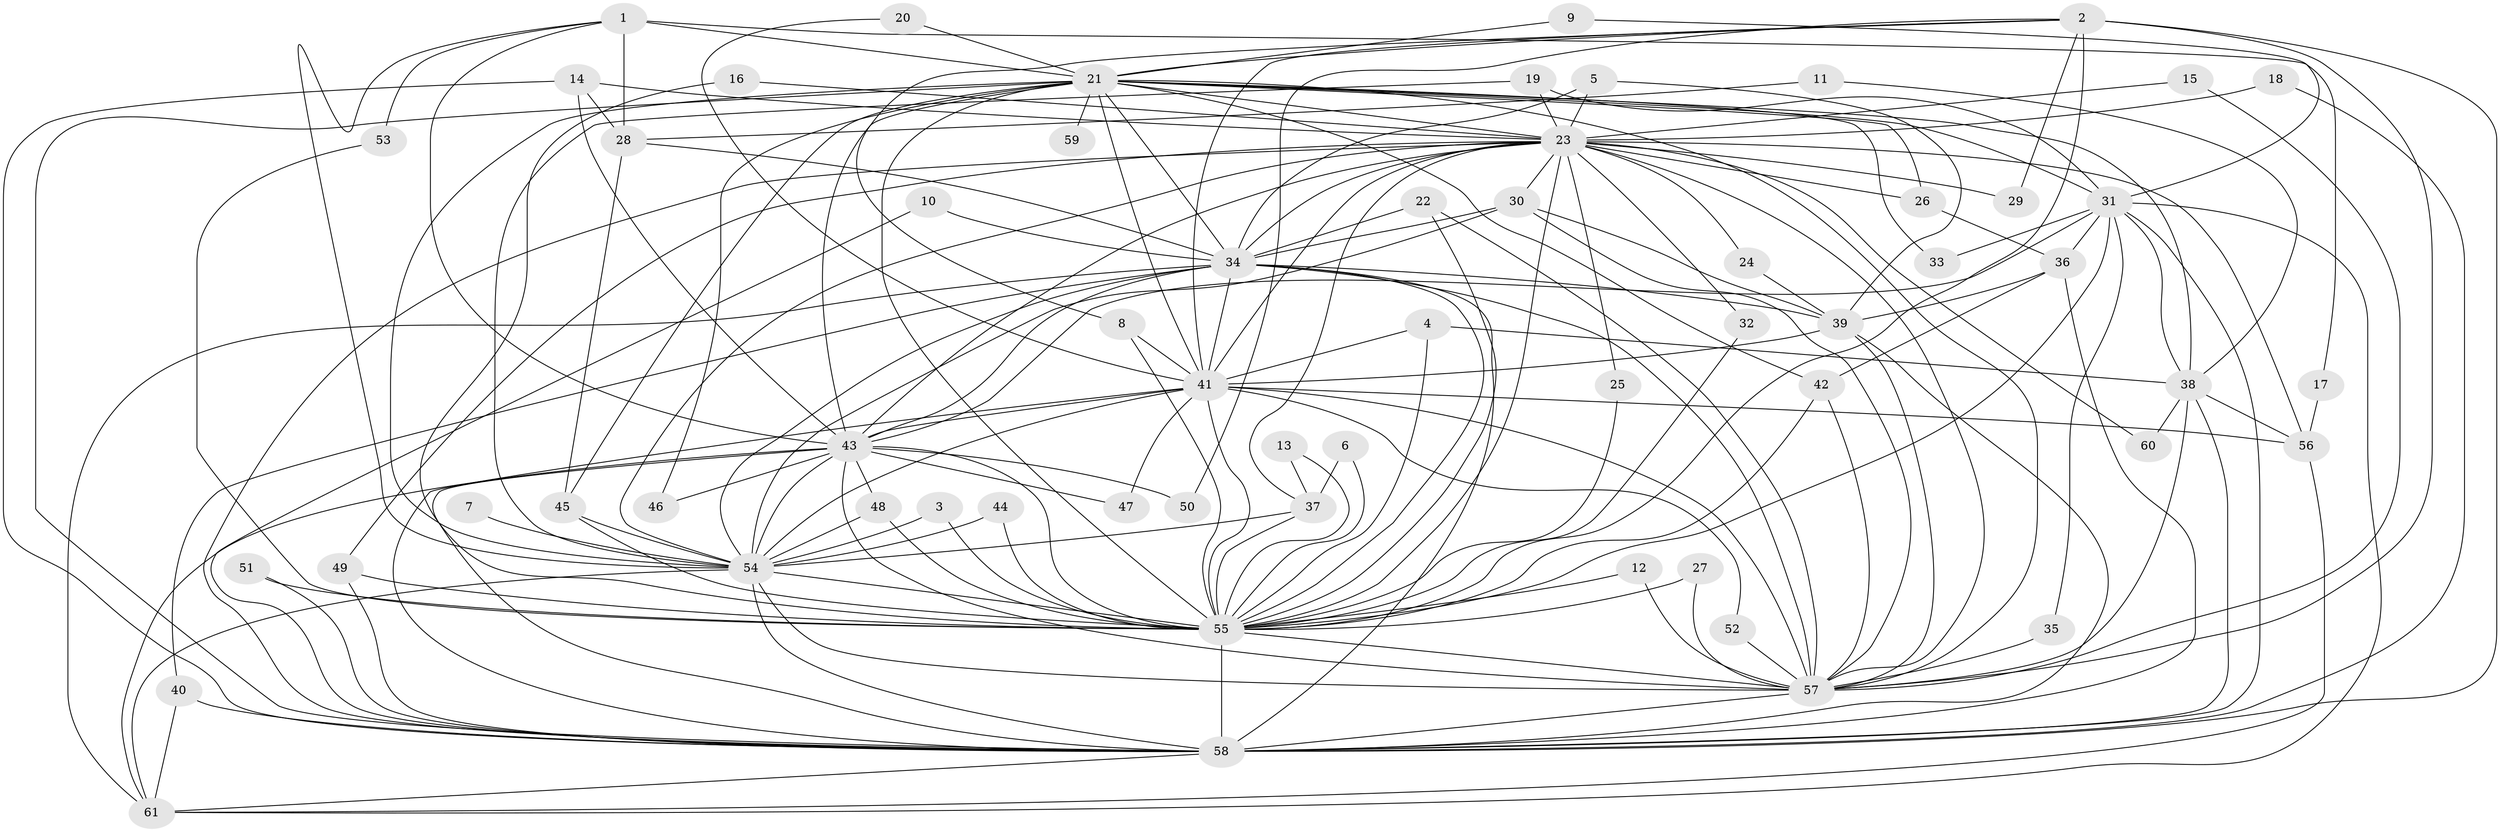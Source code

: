 // original degree distribution, {29: 0.00819672131147541, 25: 0.00819672131147541, 20: 0.01639344262295082, 21: 0.00819672131147541, 23: 0.02459016393442623, 18: 0.00819672131147541, 22: 0.00819672131147541, 7: 0.03278688524590164, 4: 0.06557377049180328, 5: 0.04918032786885246, 6: 0.01639344262295082, 3: 0.18032786885245902, 2: 0.5655737704918032, 8: 0.00819672131147541}
// Generated by graph-tools (version 1.1) at 2025/49/03/09/25 03:49:35]
// undirected, 61 vertices, 173 edges
graph export_dot {
graph [start="1"]
  node [color=gray90,style=filled];
  1;
  2;
  3;
  4;
  5;
  6;
  7;
  8;
  9;
  10;
  11;
  12;
  13;
  14;
  15;
  16;
  17;
  18;
  19;
  20;
  21;
  22;
  23;
  24;
  25;
  26;
  27;
  28;
  29;
  30;
  31;
  32;
  33;
  34;
  35;
  36;
  37;
  38;
  39;
  40;
  41;
  42;
  43;
  44;
  45;
  46;
  47;
  48;
  49;
  50;
  51;
  52;
  53;
  54;
  55;
  56;
  57;
  58;
  59;
  60;
  61;
  1 -- 17 [weight=1.0];
  1 -- 21 [weight=1.0];
  1 -- 28 [weight=2.0];
  1 -- 43 [weight=1.0];
  1 -- 53 [weight=1.0];
  1 -- 54 [weight=1.0];
  2 -- 8 [weight=1.0];
  2 -- 21 [weight=1.0];
  2 -- 29 [weight=1.0];
  2 -- 41 [weight=1.0];
  2 -- 50 [weight=1.0];
  2 -- 55 [weight=1.0];
  2 -- 57 [weight=1.0];
  2 -- 58 [weight=3.0];
  3 -- 54 [weight=1.0];
  3 -- 55 [weight=1.0];
  4 -- 38 [weight=1.0];
  4 -- 41 [weight=1.0];
  4 -- 55 [weight=1.0];
  5 -- 23 [weight=1.0];
  5 -- 34 [weight=1.0];
  5 -- 39 [weight=1.0];
  6 -- 37 [weight=1.0];
  6 -- 55 [weight=1.0];
  7 -- 54 [weight=1.0];
  8 -- 41 [weight=1.0];
  8 -- 55 [weight=1.0];
  9 -- 21 [weight=1.0];
  9 -- 31 [weight=1.0];
  10 -- 34 [weight=1.0];
  10 -- 58 [weight=1.0];
  11 -- 28 [weight=1.0];
  11 -- 38 [weight=1.0];
  12 -- 55 [weight=1.0];
  12 -- 57 [weight=1.0];
  13 -- 37 [weight=1.0];
  13 -- 55 [weight=1.0];
  14 -- 23 [weight=2.0];
  14 -- 28 [weight=1.0];
  14 -- 43 [weight=1.0];
  14 -- 58 [weight=1.0];
  15 -- 23 [weight=1.0];
  15 -- 57 [weight=1.0];
  16 -- 23 [weight=1.0];
  16 -- 55 [weight=1.0];
  17 -- 56 [weight=1.0];
  18 -- 23 [weight=1.0];
  18 -- 58 [weight=1.0];
  19 -- 23 [weight=1.0];
  19 -- 31 [weight=1.0];
  19 -- 54 [weight=1.0];
  20 -- 21 [weight=1.0];
  20 -- 41 [weight=1.0];
  21 -- 23 [weight=1.0];
  21 -- 26 [weight=1.0];
  21 -- 31 [weight=1.0];
  21 -- 33 [weight=1.0];
  21 -- 34 [weight=1.0];
  21 -- 38 [weight=1.0];
  21 -- 41 [weight=1.0];
  21 -- 42 [weight=1.0];
  21 -- 43 [weight=1.0];
  21 -- 45 [weight=1.0];
  21 -- 46 [weight=2.0];
  21 -- 54 [weight=1.0];
  21 -- 55 [weight=2.0];
  21 -- 57 [weight=1.0];
  21 -- 58 [weight=1.0];
  21 -- 59 [weight=1.0];
  22 -- 34 [weight=1.0];
  22 -- 55 [weight=1.0];
  22 -- 57 [weight=1.0];
  23 -- 24 [weight=1.0];
  23 -- 25 [weight=1.0];
  23 -- 26 [weight=1.0];
  23 -- 29 [weight=1.0];
  23 -- 30 [weight=1.0];
  23 -- 32 [weight=1.0];
  23 -- 34 [weight=1.0];
  23 -- 37 [weight=1.0];
  23 -- 41 [weight=1.0];
  23 -- 43 [weight=2.0];
  23 -- 49 [weight=1.0];
  23 -- 54 [weight=1.0];
  23 -- 55 [weight=2.0];
  23 -- 56 [weight=3.0];
  23 -- 57 [weight=1.0];
  23 -- 58 [weight=1.0];
  23 -- 60 [weight=1.0];
  24 -- 39 [weight=1.0];
  25 -- 55 [weight=1.0];
  26 -- 36 [weight=1.0];
  27 -- 55 [weight=2.0];
  27 -- 57 [weight=1.0];
  28 -- 34 [weight=1.0];
  28 -- 45 [weight=1.0];
  30 -- 34 [weight=1.0];
  30 -- 39 [weight=1.0];
  30 -- 54 [weight=1.0];
  30 -- 57 [weight=1.0];
  31 -- 33 [weight=1.0];
  31 -- 35 [weight=1.0];
  31 -- 36 [weight=1.0];
  31 -- 38 [weight=1.0];
  31 -- 43 [weight=1.0];
  31 -- 55 [weight=2.0];
  31 -- 58 [weight=1.0];
  31 -- 61 [weight=1.0];
  32 -- 55 [weight=1.0];
  34 -- 39 [weight=1.0];
  34 -- 40 [weight=1.0];
  34 -- 41 [weight=1.0];
  34 -- 43 [weight=1.0];
  34 -- 54 [weight=1.0];
  34 -- 55 [weight=2.0];
  34 -- 57 [weight=3.0];
  34 -- 58 [weight=2.0];
  34 -- 61 [weight=1.0];
  35 -- 57 [weight=1.0];
  36 -- 39 [weight=1.0];
  36 -- 42 [weight=1.0];
  36 -- 58 [weight=1.0];
  37 -- 54 [weight=1.0];
  37 -- 55 [weight=1.0];
  38 -- 56 [weight=1.0];
  38 -- 57 [weight=1.0];
  38 -- 58 [weight=1.0];
  38 -- 60 [weight=1.0];
  39 -- 41 [weight=1.0];
  39 -- 57 [weight=1.0];
  39 -- 58 [weight=2.0];
  40 -- 58 [weight=1.0];
  40 -- 61 [weight=1.0];
  41 -- 43 [weight=1.0];
  41 -- 47 [weight=1.0];
  41 -- 52 [weight=1.0];
  41 -- 54 [weight=1.0];
  41 -- 55 [weight=2.0];
  41 -- 56 [weight=1.0];
  41 -- 57 [weight=2.0];
  41 -- 58 [weight=1.0];
  42 -- 55 [weight=1.0];
  42 -- 57 [weight=1.0];
  43 -- 46 [weight=1.0];
  43 -- 47 [weight=1.0];
  43 -- 48 [weight=2.0];
  43 -- 50 [weight=1.0];
  43 -- 54 [weight=1.0];
  43 -- 55 [weight=2.0];
  43 -- 57 [weight=2.0];
  43 -- 58 [weight=1.0];
  43 -- 61 [weight=1.0];
  44 -- 54 [weight=1.0];
  44 -- 55 [weight=1.0];
  45 -- 54 [weight=2.0];
  45 -- 55 [weight=1.0];
  48 -- 54 [weight=1.0];
  48 -- 55 [weight=1.0];
  49 -- 55 [weight=2.0];
  49 -- 58 [weight=1.0];
  51 -- 55 [weight=1.0];
  51 -- 58 [weight=1.0];
  52 -- 57 [weight=1.0];
  53 -- 55 [weight=1.0];
  54 -- 55 [weight=2.0];
  54 -- 57 [weight=1.0];
  54 -- 58 [weight=2.0];
  54 -- 61 [weight=2.0];
  55 -- 57 [weight=2.0];
  55 -- 58 [weight=3.0];
  56 -- 61 [weight=1.0];
  57 -- 58 [weight=1.0];
  58 -- 61 [weight=1.0];
}
